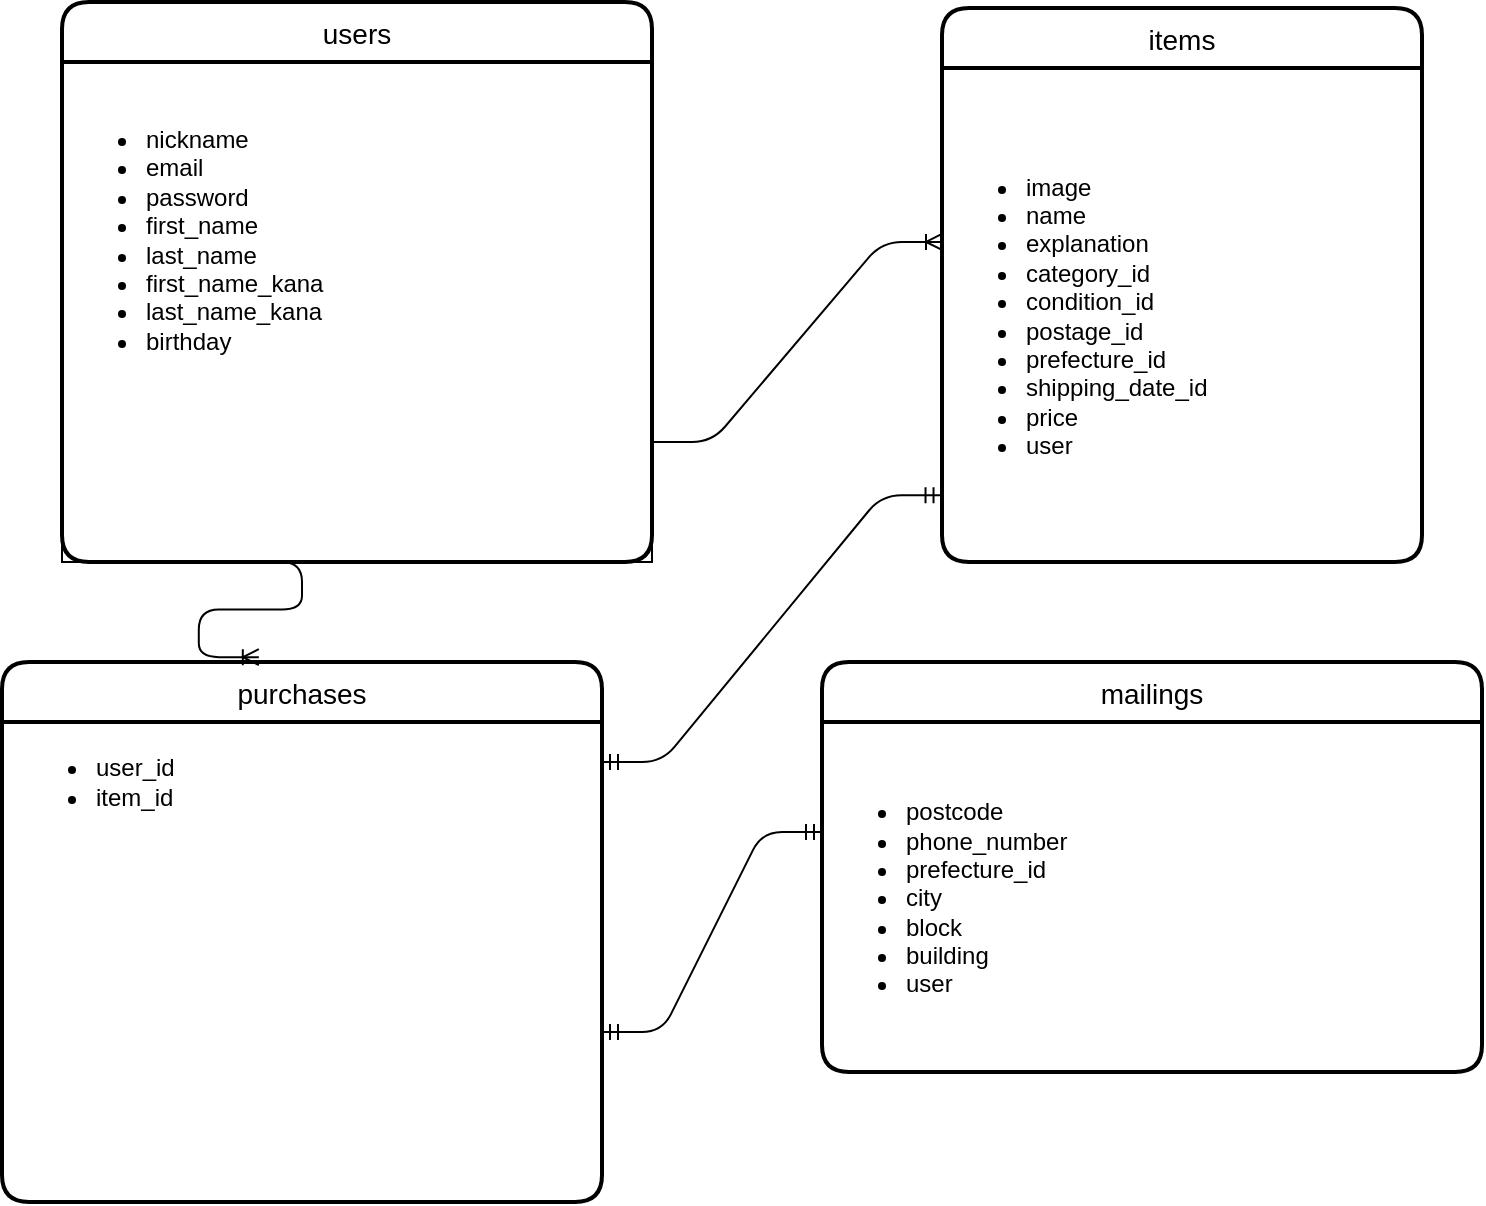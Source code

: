 <mxfile>
    <diagram id="UUl69zf1fl_RQrNZXHeN" name="ページ1">
        <mxGraphModel dx="1090" dy="752" grid="1" gridSize="10" guides="1" tooltips="1" connect="1" arrows="1" fold="1" page="1" pageScale="1" pageWidth="827" pageHeight="1169" math="0" shadow="0">
            <root>
                <mxCell id="0"/>
                <mxCell id="1" parent="0"/>
                <mxCell id="2" value="users" style="swimlane;childLayout=stackLayout;horizontal=1;startSize=30;horizontalStack=0;rounded=1;fontSize=14;fontStyle=0;strokeWidth=2;resizeParent=0;resizeLast=1;shadow=0;dashed=0;align=center;" vertex="1" parent="1">
                    <mxGeometry x="110" y="40" width="295" height="280" as="geometry"/>
                </mxCell>
                <mxCell id="15" value="&lt;ul&gt;&lt;li&gt;&lt;span style=&quot;background-color: initial;&quot;&gt;nickname&lt;/span&gt;&lt;/li&gt;&lt;li&gt;&lt;span style=&quot;background-color: initial;&quot;&gt;email&lt;/span&gt;&lt;/li&gt;&lt;li&gt;password&lt;/li&gt;&lt;li&gt;first_name&lt;/li&gt;&lt;li&gt;last_name&lt;/li&gt;&lt;li&gt;first_name_kana&lt;/li&gt;&lt;li&gt;last_name_kana&lt;/li&gt;&lt;li&gt;birthday&lt;/li&gt;&lt;/ul&gt;&lt;div&gt;&lt;br&gt;&lt;/div&gt;&lt;div&gt;&lt;br&gt;&lt;/div&gt;&lt;div&gt;&lt;br&gt;&lt;/div&gt;&lt;div&gt;&lt;br&gt;&lt;/div&gt;&lt;div&gt;&lt;br&gt;&lt;/div&gt;" style="text;html=1;align=left;verticalAlign=middle;resizable=0;points=[];autosize=1;strokeColor=default;fillColor=none;" vertex="1" parent="2">
                    <mxGeometry y="30" width="295" height="250" as="geometry"/>
                </mxCell>
                <mxCell id="4" value="purchases" style="swimlane;childLayout=stackLayout;horizontal=1;startSize=30;horizontalStack=0;rounded=1;fontSize=14;fontStyle=0;strokeWidth=2;resizeParent=0;resizeLast=1;shadow=0;dashed=0;align=center;" vertex="1" parent="1">
                    <mxGeometry x="80" y="370" width="300" height="270" as="geometry"/>
                </mxCell>
                <mxCell id="6" value="items" style="swimlane;childLayout=stackLayout;horizontal=1;startSize=30;horizontalStack=0;rounded=1;fontSize=14;fontStyle=0;strokeWidth=2;resizeParent=0;resizeLast=1;shadow=0;dashed=0;align=center;verticalAlign=middle;" vertex="1" parent="1">
                    <mxGeometry x="550" y="43" width="240" height="277" as="geometry"/>
                </mxCell>
                <mxCell id="16" value="&lt;ul&gt;&lt;li&gt;image&lt;/li&gt;&lt;li&gt;name&lt;/li&gt;&lt;li&gt;explanation&lt;/li&gt;&lt;li&gt;category_id&lt;/li&gt;&lt;li&gt;condition_id&lt;/li&gt;&lt;li&gt;postage_id&lt;/li&gt;&lt;li&gt;prefecture_id&lt;/li&gt;&lt;li&gt;shipping_date_id&lt;/li&gt;&lt;li&gt;price&lt;/li&gt;&lt;li&gt;user&lt;/li&gt;&lt;/ul&gt;" style="text;html=1;align=left;verticalAlign=middle;resizable=0;points=[];autosize=1;" vertex="1" parent="6">
                    <mxGeometry y="30" width="240" height="247" as="geometry"/>
                </mxCell>
                <mxCell id="12" value="mailings" style="swimlane;childLayout=stackLayout;horizontal=1;startSize=30;horizontalStack=0;rounded=1;fontSize=14;fontStyle=0;strokeWidth=2;resizeParent=0;resizeLast=1;shadow=0;dashed=0;align=center;" vertex="1" parent="1">
                    <mxGeometry x="490" y="370" width="330" height="205" as="geometry"/>
                </mxCell>
                <mxCell id="17" value="&lt;ul&gt;&lt;li&gt;user_id&lt;/li&gt;&lt;li&gt;item_id&lt;/li&gt;&lt;/ul&gt;" style="text;html=1;align=left;verticalAlign=middle;resizable=0;points=[];autosize=1;strokeColor=none;fillColor=none;" vertex="1" parent="1">
                    <mxGeometry x="85" y="390" width="100" height="80" as="geometry"/>
                </mxCell>
                <mxCell id="18" value="&lt;div style=&quot;&quot;&gt;&lt;ul&gt;&lt;li&gt;postcode&lt;/li&gt;&lt;li&gt;phone_number&lt;/li&gt;&lt;li&gt;prefecture_id&lt;/li&gt;&lt;li&gt;city&lt;/li&gt;&lt;li&gt;block&lt;/li&gt;&lt;li&gt;building&lt;/li&gt;&lt;li&gt;user&lt;/li&gt;&lt;/ul&gt;&lt;/div&gt;" style="text;html=1;align=left;verticalAlign=middle;resizable=0;points=[];autosize=1;strokeColor=none;fillColor=none;" vertex="1" parent="1">
                    <mxGeometry x="490" y="398" width="140" height="180" as="geometry"/>
                </mxCell>
                <mxCell id="28" value="" style="edgeStyle=entityRelationEdgeStyle;fontSize=12;html=1;endArrow=ERmandOne;startArrow=ERmandOne;" edge="1" parent="1">
                    <mxGeometry width="100" height="100" relative="1" as="geometry">
                        <mxPoint x="380" y="555" as="sourcePoint"/>
                        <mxPoint x="490" y="455" as="targetPoint"/>
                    </mxGeometry>
                </mxCell>
                <mxCell id="29" value="" style="edgeStyle=entityRelationEdgeStyle;fontSize=12;html=1;endArrow=ERmandOne;startArrow=ERmandOne;entryX=-0.001;entryY=0.865;entryDx=0;entryDy=0;entryPerimeter=0;" edge="1" parent="1" target="16">
                    <mxGeometry width="100" height="100" relative="1" as="geometry">
                        <mxPoint x="380" y="420" as="sourcePoint"/>
                        <mxPoint x="500" y="320" as="targetPoint"/>
                    </mxGeometry>
                </mxCell>
                <mxCell id="32" value="" style="edgeStyle=entityRelationEdgeStyle;fontSize=12;html=1;endArrow=ERoneToMany;entryX=0;entryY=0.352;entryDx=0;entryDy=0;entryPerimeter=0;" edge="1" parent="1" target="16">
                    <mxGeometry width="100" height="100" relative="1" as="geometry">
                        <mxPoint x="405" y="260" as="sourcePoint"/>
                        <mxPoint x="505" y="160" as="targetPoint"/>
                    </mxGeometry>
                </mxCell>
                <mxCell id="34" value="" style="edgeStyle=entityRelationEdgeStyle;fontSize=12;html=1;endArrow=ERoneToMany;entryX=0.428;entryY=-0.009;entryDx=0;entryDy=0;entryPerimeter=0;" edge="1" parent="1" target="4">
                    <mxGeometry width="100" height="100" relative="1" as="geometry">
                        <mxPoint x="200" y="320" as="sourcePoint"/>
                        <mxPoint x="210" y="310" as="targetPoint"/>
                    </mxGeometry>
                </mxCell>
            </root>
        </mxGraphModel>
    </diagram>
</mxfile>